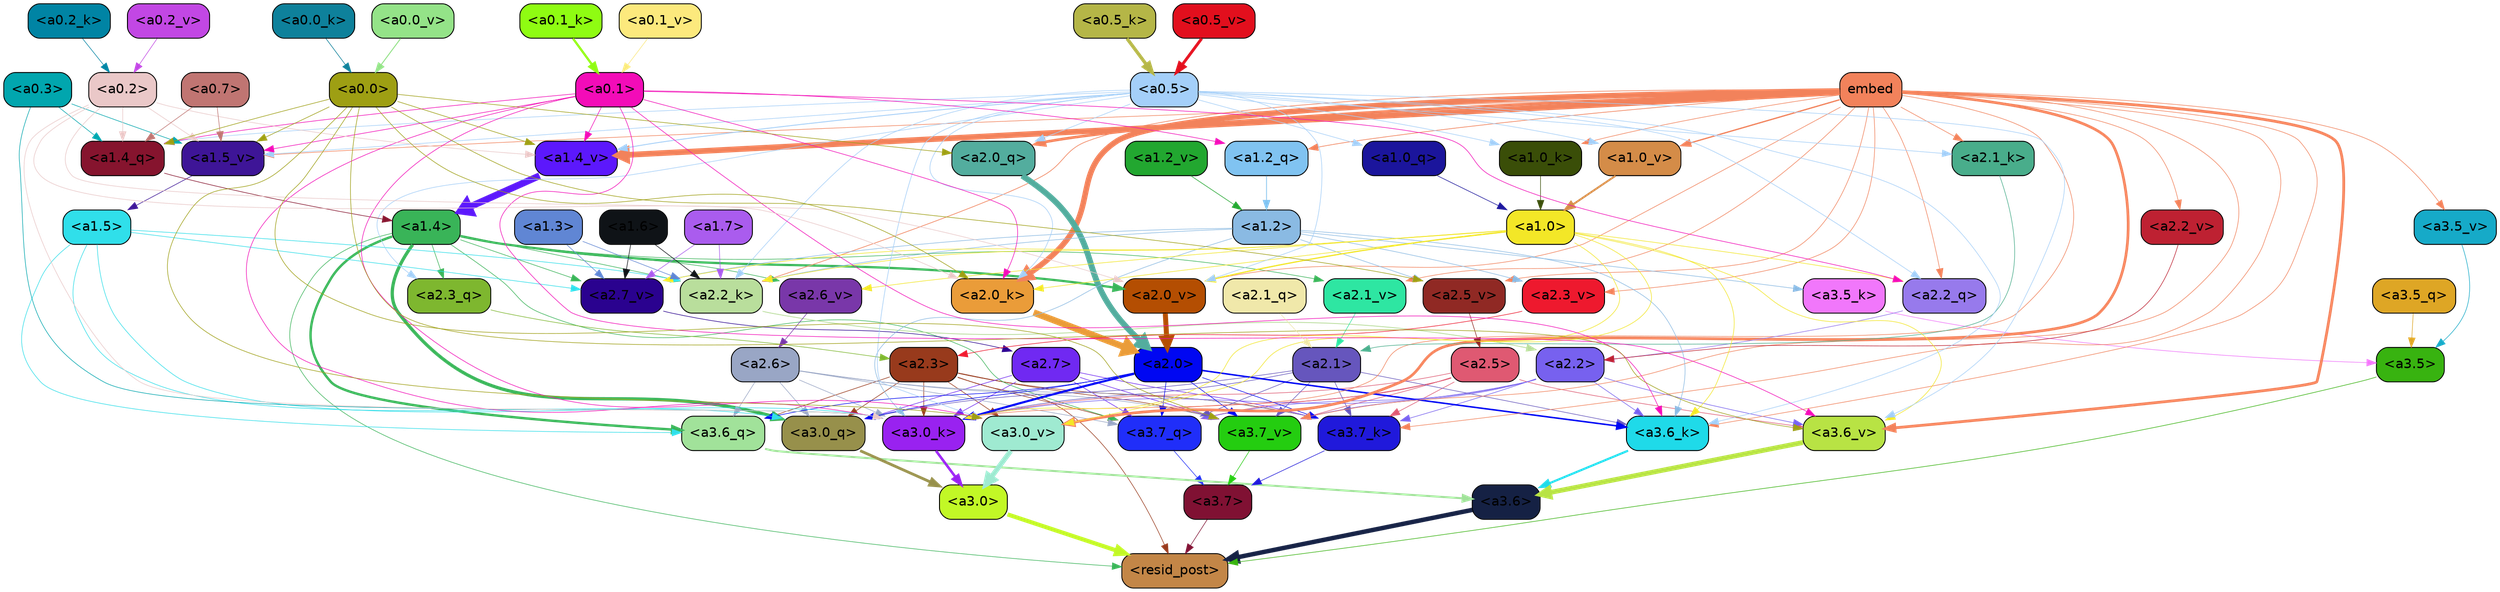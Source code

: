 strict digraph "" {
	graph [bgcolor=transparent,
		layout=dot,
		overlap=false,
		splines=true
	];
	"<a3.7>"	[color=black,
		fillcolor="#801133",
		fontname=Helvetica,
		shape=box,
		style="filled, rounded"];
	"<resid_post>"	[color=black,
		fillcolor="#c38647",
		fontname=Helvetica,
		shape=box,
		style="filled, rounded"];
	"<a3.7>" -> "<resid_post>"	[color="#801133",
		penwidth=0.6];
	"<a3.6>"	[color=black,
		fillcolor="#152144",
		fontname=Helvetica,
		shape=box,
		style="filled, rounded"];
	"<a3.6>" -> "<resid_post>"	[color="#152144",
		penwidth=4.648244500160217];
	"<a3.5>"	[color=black,
		fillcolor="#38b310",
		fontname=Helvetica,
		shape=box,
		style="filled, rounded"];
	"<a3.5>" -> "<resid_post>"	[color="#38b310",
		penwidth=0.6];
	"<a3.0>"	[color=black,
		fillcolor="#c2f826",
		fontname=Helvetica,
		shape=box,
		style="filled, rounded"];
	"<a3.0>" -> "<resid_post>"	[color="#c2f826",
		penwidth=4.3288813829422];
	"<a2.3>"	[color=black,
		fillcolor="#983a1c",
		fontname=Helvetica,
		shape=box,
		style="filled, rounded"];
	"<a2.3>" -> "<resid_post>"	[color="#983a1c",
		penwidth=0.6];
	"<a3.7_q>"	[color=black,
		fillcolor="#202ef9",
		fontname=Helvetica,
		shape=box,
		style="filled, rounded"];
	"<a2.3>" -> "<a3.7_q>"	[color="#983a1c",
		penwidth=0.6];
	"<a3.6_q>"	[color=black,
		fillcolor="#a1e29a",
		fontname=Helvetica,
		shape=box,
		style="filled, rounded"];
	"<a2.3>" -> "<a3.6_q>"	[color="#983a1c",
		penwidth=0.6];
	"<a3.0_q>"	[color=black,
		fillcolor="#97904b",
		fontname=Helvetica,
		shape=box,
		style="filled, rounded"];
	"<a2.3>" -> "<a3.0_q>"	[color="#983a1c",
		penwidth=0.6];
	"<a3.7_k>"	[color=black,
		fillcolor="#2019db",
		fontname=Helvetica,
		shape=box,
		style="filled, rounded"];
	"<a2.3>" -> "<a3.7_k>"	[color="#983a1c",
		penwidth=0.6];
	"<a3.0_k>"	[color=black,
		fillcolor="#9922f0",
		fontname=Helvetica,
		shape=box,
		style="filled, rounded"];
	"<a2.3>" -> "<a3.0_k>"	[color="#983a1c",
		penwidth=0.6];
	"<a3.7_v>"	[color=black,
		fillcolor="#24cd10",
		fontname=Helvetica,
		shape=box,
		style="filled, rounded"];
	"<a2.3>" -> "<a3.7_v>"	[color="#983a1c",
		penwidth=0.6];
	"<a3.0_v>"	[color=black,
		fillcolor="#9fead1",
		fontname=Helvetica,
		shape=box,
		style="filled, rounded"];
	"<a2.3>" -> "<a3.0_v>"	[color="#983a1c",
		penwidth=0.6];
	"<a1.4>"	[color=black,
		fillcolor="#39b458",
		fontname=Helvetica,
		shape=box,
		style="filled, rounded"];
	"<a1.4>" -> "<resid_post>"	[color="#39b458",
		penwidth=0.6];
	"<a1.4>" -> "<a3.7_q>"	[color="#39b458",
		penwidth=0.6];
	"<a1.4>" -> "<a3.6_q>"	[color="#39b458",
		penwidth=2.5397292599081993];
	"<a1.4>" -> "<a3.0_q>"	[color="#39b458",
		penwidth=3.3985572457313538];
	"<a2.3_q>"	[color=black,
		fillcolor="#7eb72f",
		fontname=Helvetica,
		shape=box,
		style="filled, rounded"];
	"<a1.4>" -> "<a2.3_q>"	[color="#39b458",
		penwidth=0.6];
	"<a2.2_k>"	[color=black,
		fillcolor="#b9de9c",
		fontname=Helvetica,
		shape=box,
		style="filled, rounded"];
	"<a1.4>" -> "<a2.2_k>"	[color="#39b458",
		penwidth=0.6];
	"<a2.7_v>"	[color=black,
		fillcolor="#2a028f",
		fontname=Helvetica,
		shape=box,
		style="filled, rounded"];
	"<a1.4>" -> "<a2.7_v>"	[color="#39b458",
		penwidth=0.6];
	"<a2.6_v>"	[color=black,
		fillcolor="#7937a9",
		fontname=Helvetica,
		shape=box,
		style="filled, rounded"];
	"<a1.4>" -> "<a2.6_v>"	[color="#39b458",
		penwidth=0.6];
	"<a2.1_v>"	[color=black,
		fillcolor="#2ee6a2",
		fontname=Helvetica,
		shape=box,
		style="filled, rounded"];
	"<a1.4>" -> "<a2.1_v>"	[color="#39b458",
		penwidth=0.6];
	"<a2.0_v>"	[color=black,
		fillcolor="#b44e02",
		fontname=Helvetica,
		shape=box,
		style="filled, rounded"];
	"<a1.4>" -> "<a2.0_v>"	[color="#39b458",
		penwidth=2.3308929204940796];
	"<a3.7_q>" -> "<a3.7>"	[color="#202ef9",
		penwidth=0.6];
	"<a3.6_q>" -> "<a3.6>"	[color="#a1e29a",
		penwidth=2.03758105635643];
	"<a3.5_q>"	[color=black,
		fillcolor="#dea625",
		fontname=Helvetica,
		shape=box,
		style="filled, rounded"];
	"<a3.5_q>" -> "<a3.5>"	[color="#dea625",
		penwidth=0.6];
	"<a3.0_q>" -> "<a3.0>"	[color="#97904b",
		penwidth=2.8638100624084473];
	"<a3.7_k>" -> "<a3.7>"	[color="#2019db",
		penwidth=0.6];
	"<a3.6_k>"	[color=black,
		fillcolor="#1fdae9",
		fontname=Helvetica,
		shape=box,
		style="filled, rounded"];
	"<a3.6_k>" -> "<a3.6>"	[color="#1fdae9",
		penwidth=2.174198240041733];
	"<a3.5_k>"	[color=black,
		fillcolor="#f177fb",
		fontname=Helvetica,
		shape=box,
		style="filled, rounded"];
	"<a3.5_k>" -> "<a3.5>"	[color="#f177fb",
		penwidth=0.6];
	"<a3.0_k>" -> "<a3.0>"	[color="#9922f0",
		penwidth=2.6274144649505615];
	"<a3.7_v>" -> "<a3.7>"	[color="#24cd10",
		penwidth=0.6];
	"<a3.6_v>"	[color=black,
		fillcolor="#b8e344",
		fontname=Helvetica,
		shape=box,
		style="filled, rounded"];
	"<a3.6_v>" -> "<a3.6>"	[color="#b8e344",
		penwidth=5.002329230308533];
	"<a3.5_v>"	[color=black,
		fillcolor="#16aac8",
		fontname=Helvetica,
		shape=box,
		style="filled, rounded"];
	"<a3.5_v>" -> "<a3.5>"	[color="#16aac8",
		penwidth=0.6];
	"<a3.0_v>" -> "<a3.0>"	[color="#9fead1",
		penwidth=5.188832879066467];
	"<a2.7>"	[color=black,
		fillcolor="#7029f2",
		fontname=Helvetica,
		shape=box,
		style="filled, rounded"];
	"<a2.7>" -> "<a3.7_q>"	[color="#7029f2",
		penwidth=0.6];
	"<a2.7>" -> "<a3.0_q>"	[color="#7029f2",
		penwidth=0.6];
	"<a2.7>" -> "<a3.7_k>"	[color="#7029f2",
		penwidth=0.6];
	"<a2.7>" -> "<a3.0_k>"	[color="#7029f2",
		penwidth=0.6];
	"<a2.7>" -> "<a3.7_v>"	[color="#7029f2",
		penwidth=0.6];
	"<a2.6>"	[color=black,
		fillcolor="#99a6c5",
		fontname=Helvetica,
		shape=box,
		style="filled, rounded"];
	"<a2.6>" -> "<a3.7_q>"	[color="#99a6c5",
		penwidth=0.6];
	"<a2.6>" -> "<a3.6_q>"	[color="#99a6c5",
		penwidth=0.6];
	"<a2.6>" -> "<a3.0_q>"	[color="#99a6c5",
		penwidth=0.6];
	"<a2.6>" -> "<a3.7_k>"	[color="#99a6c5",
		penwidth=0.6];
	"<a2.6>" -> "<a3.0_k>"	[color="#99a6c5",
		penwidth=0.6];
	"<a2.6>" -> "<a3.7_v>"	[color="#99a6c5",
		penwidth=0.6];
	"<a2.5>"	[color=black,
		fillcolor="#df5972",
		fontname=Helvetica,
		shape=box,
		style="filled, rounded"];
	"<a2.5>" -> "<a3.7_q>"	[color="#df5972",
		penwidth=0.6];
	"<a2.5>" -> "<a3.7_k>"	[color="#df5972",
		penwidth=0.6];
	"<a2.5>" -> "<a3.0_k>"	[color="#df5972",
		penwidth=0.6];
	"<a2.5>" -> "<a3.7_v>"	[color="#df5972",
		penwidth=0.6];
	"<a2.5>" -> "<a3.6_v>"	[color="#df5972",
		penwidth=0.6];
	"<a2.5>" -> "<a3.0_v>"	[color="#df5972",
		penwidth=0.6];
	"<a2.2>"	[color=black,
		fillcolor="#7761ef",
		fontname=Helvetica,
		shape=box,
		style="filled, rounded"];
	"<a2.2>" -> "<a3.7_q>"	[color="#7761ef",
		penwidth=0.6];
	"<a2.2>" -> "<a3.7_k>"	[color="#7761ef",
		penwidth=0.6];
	"<a2.2>" -> "<a3.6_k>"	[color="#7761ef",
		penwidth=0.6];
	"<a2.2>" -> "<a3.0_k>"	[color="#7761ef",
		penwidth=0.6];
	"<a2.2>" -> "<a3.7_v>"	[color="#7761ef",
		penwidth=0.6];
	"<a2.2>" -> "<a3.6_v>"	[color="#7761ef",
		penwidth=0.6];
	"<a2.1>"	[color=black,
		fillcolor="#6656bd",
		fontname=Helvetica,
		shape=box,
		style="filled, rounded"];
	"<a2.1>" -> "<a3.7_q>"	[color="#6656bd",
		penwidth=0.6];
	"<a2.1>" -> "<a3.0_q>"	[color="#6656bd",
		penwidth=0.6];
	"<a2.1>" -> "<a3.7_k>"	[color="#6656bd",
		penwidth=0.6];
	"<a2.1>" -> "<a3.6_k>"	[color="#6656bd",
		penwidth=0.6];
	"<a2.1>" -> "<a3.0_k>"	[color="#6656bd",
		penwidth=0.6];
	"<a2.1>" -> "<a3.7_v>"	[color="#6656bd",
		penwidth=0.6];
	"<a2.0>"	[color=black,
		fillcolor="#0007f2",
		fontname=Helvetica,
		shape=box,
		style="filled, rounded"];
	"<a2.0>" -> "<a3.7_q>"	[color="#0007f2",
		penwidth=0.6];
	"<a2.0>" -> "<a3.6_q>"	[color="#0007f2",
		penwidth=0.6];
	"<a2.0>" -> "<a3.0_q>"	[color="#0007f2",
		penwidth=0.6];
	"<a2.0>" -> "<a3.7_k>"	[color="#0007f2",
		penwidth=0.6];
	"<a2.0>" -> "<a3.6_k>"	[color="#0007f2",
		penwidth=1.5717863738536835];
	"<a2.0>" -> "<a3.0_k>"	[color="#0007f2",
		penwidth=2.205150544643402];
	"<a2.0>" -> "<a3.7_v>"	[color="#0007f2",
		penwidth=0.6];
	"<a1.5>"	[color=black,
		fillcolor="#30dfea",
		fontname=Helvetica,
		shape=box,
		style="filled, rounded"];
	"<a1.5>" -> "<a3.6_q>"	[color="#30dfea",
		penwidth=0.6];
	"<a1.5>" -> "<a3.0_q>"	[color="#30dfea",
		penwidth=0.6];
	"<a1.5>" -> "<a3.0_k>"	[color="#30dfea",
		penwidth=0.6];
	"<a1.5>" -> "<a2.2_k>"	[color="#30dfea",
		penwidth=0.6];
	"<a1.5>" -> "<a2.7_v>"	[color="#30dfea",
		penwidth=0.6];
	embed	[color=black,
		fillcolor="#f2825b",
		fontname=Helvetica,
		shape=box,
		style="filled, rounded"];
	embed -> "<a3.7_k>"	[color="#f2825b",
		penwidth=0.6];
	embed -> "<a3.6_k>"	[color="#f2825b",
		penwidth=0.6];
	embed -> "<a3.0_k>"	[color="#f2825b",
		penwidth=0.6];
	embed -> "<a3.7_v>"	[color="#f2825b",
		penwidth=0.6];
	embed -> "<a3.6_v>"	[color="#f2825b",
		penwidth=2.882729172706604];
	embed -> "<a3.5_v>"	[color="#f2825b",
		penwidth=0.6];
	embed -> "<a3.0_v>"	[color="#f2825b",
		penwidth=2.812090039253235];
	"<a2.2_q>"	[color=black,
		fillcolor="#977aec",
		fontname=Helvetica,
		shape=box,
		style="filled, rounded"];
	embed -> "<a2.2_q>"	[color="#f2825b",
		penwidth=0.6];
	"<a2.0_q>"	[color=black,
		fillcolor="#53ad9e",
		fontname=Helvetica,
		shape=box,
		style="filled, rounded"];
	embed -> "<a2.0_q>"	[color="#f2825b",
		penwidth=2.773140072822571];
	embed -> "<a2.2_k>"	[color="#f2825b",
		penwidth=0.6694881916046143];
	"<a2.1_k>"	[color=black,
		fillcolor="#49ad8b",
		fontname=Helvetica,
		shape=box,
		style="filled, rounded"];
	embed -> "<a2.1_k>"	[color="#f2825b",
		penwidth=0.6];
	"<a2.0_k>"	[color=black,
		fillcolor="#ea9c39",
		fontname=Helvetica,
		shape=box,
		style="filled, rounded"];
	embed -> "<a2.0_k>"	[color="#f2825b",
		penwidth=5.809704422950745];
	"<a2.5_v>"	[color=black,
		fillcolor="#902924",
		fontname=Helvetica,
		shape=box,
		style="filled, rounded"];
	embed -> "<a2.5_v>"	[color="#f2825b",
		penwidth=0.6];
	"<a2.3_v>"	[color=black,
		fillcolor="#ee192e",
		fontname=Helvetica,
		shape=box,
		style="filled, rounded"];
	embed -> "<a2.3_v>"	[color="#f2825b",
		penwidth=0.6];
	"<a2.2_v>"	[color=black,
		fillcolor="#be2132",
		fontname=Helvetica,
		shape=box,
		style="filled, rounded"];
	embed -> "<a2.2_v>"	[color="#f2825b",
		penwidth=0.6];
	embed -> "<a2.1_v>"	[color="#f2825b",
		penwidth=0.6];
	embed -> "<a2.0_v>"	[color="#f2825b",
		penwidth=0.6];
	"<a1.2_q>"	[color=black,
		fillcolor="#80c3f1",
		fontname=Helvetica,
		shape=box,
		style="filled, rounded"];
	embed -> "<a1.2_q>"	[color="#f2825b",
		penwidth=0.6789929866790771];
	"<a1.0_k>"	[color=black,
		fillcolor="#3a4e08",
		fontname=Helvetica,
		shape=box,
		style="filled, rounded"];
	embed -> "<a1.0_k>"	[color="#f2825b",
		penwidth=0.6];
	"<a1.5_v>"	[color=black,
		fillcolor="#3e1597",
		fontname=Helvetica,
		shape=box,
		style="filled, rounded"];
	embed -> "<a1.5_v>"	[color="#f2825b",
		penwidth=0.6];
	"<a1.4_v>"	[color=black,
		fillcolor="#5c18fc",
		fontname=Helvetica,
		shape=box,
		style="filled, rounded"];
	embed -> "<a1.4_v>"	[color="#f2825b",
		penwidth=5.930049657821655];
	"<a1.0_v>"	[color=black,
		fillcolor="#d48c48",
		fontname=Helvetica,
		shape=box,
		style="filled, rounded"];
	embed -> "<a1.0_v>"	[color="#f2825b",
		penwidth=1.3246397972106934];
	"<a1.2>"	[color=black,
		fillcolor="#8abae3",
		fontname=Helvetica,
		shape=box,
		style="filled, rounded"];
	"<a1.2>" -> "<a3.6_k>"	[color="#8abae3",
		penwidth=0.6];
	"<a1.2>" -> "<a3.5_k>"	[color="#8abae3",
		penwidth=0.6];
	"<a1.2>" -> "<a3.0_k>"	[color="#8abae3",
		penwidth=0.6];
	"<a1.2>" -> "<a2.2_k>"	[color="#8abae3",
		penwidth=0.6];
	"<a1.2>" -> "<a2.7_v>"	[color="#8abae3",
		penwidth=0.6];
	"<a1.2>" -> "<a2.5_v>"	[color="#8abae3",
		penwidth=0.6];
	"<a1.2>" -> "<a2.3_v>"	[color="#8abae3",
		penwidth=0.6];
	"<a1.0>"	[color=black,
		fillcolor="#f3e727",
		fontname=Helvetica,
		shape=box,
		style="filled, rounded"];
	"<a1.0>" -> "<a3.6_k>"	[color="#f3e727",
		penwidth=0.6];
	"<a1.0>" -> "<a3.0_k>"	[color="#f3e727",
		penwidth=0.6];
	"<a1.0>" -> "<a3.6_v>"	[color="#f3e727",
		penwidth=0.6];
	"<a1.0>" -> "<a3.0_v>"	[color="#f3e727",
		penwidth=0.6];
	"<a1.0>" -> "<a2.2_q>"	[color="#f3e727",
		penwidth=0.6];
	"<a1.0>" -> "<a2.2_k>"	[color="#f3e727",
		penwidth=0.6];
	"<a1.0>" -> "<a2.0_k>"	[color="#f3e727",
		penwidth=0.6];
	"<a1.0>" -> "<a2.7_v>"	[color="#f3e727",
		penwidth=0.6];
	"<a1.0>" -> "<a2.6_v>"	[color="#f3e727",
		penwidth=0.6];
	"<a1.0>" -> "<a2.0_v>"	[color="#f3e727",
		penwidth=1.2632839679718018];
	"<a0.5>"	[color=black,
		fillcolor="#a4cff9",
		fontname=Helvetica,
		shape=box,
		style="filled, rounded"];
	"<a0.5>" -> "<a3.6_k>"	[color="#a4cff9",
		penwidth=0.6];
	"<a0.5>" -> "<a3.6_v>"	[color="#a4cff9",
		penwidth=0.6];
	"<a0.5>" -> "<a3.0_v>"	[color="#a4cff9",
		penwidth=0.6281400918960571];
	"<a0.5>" -> "<a2.3_q>"	[color="#a4cff9",
		penwidth=0.6];
	"<a0.5>" -> "<a2.2_q>"	[color="#a4cff9",
		penwidth=0.6];
	"<a0.5>" -> "<a2.0_q>"	[color="#a4cff9",
		penwidth=0.6];
	"<a0.5>" -> "<a2.2_k>"	[color="#a4cff9",
		penwidth=0.6];
	"<a0.5>" -> "<a2.1_k>"	[color="#a4cff9",
		penwidth=0.6];
	"<a0.5>" -> "<a2.0_k>"	[color="#a4cff9",
		penwidth=0.6196913719177246];
	"<a0.5>" -> "<a2.0_v>"	[color="#a4cff9",
		penwidth=0.6];
	"<a1.4_q>"	[color=black,
		fillcolor="#86142e",
		fontname=Helvetica,
		shape=box,
		style="filled, rounded"];
	"<a0.5>" -> "<a1.4_q>"	[color="#a4cff9",
		penwidth=0.6];
	"<a1.0_q>"	[color=black,
		fillcolor="#1b159c",
		fontname=Helvetica,
		shape=box,
		style="filled, rounded"];
	"<a0.5>" -> "<a1.0_q>"	[color="#a4cff9",
		penwidth=0.6];
	"<a0.5>" -> "<a1.0_k>"	[color="#a4cff9",
		penwidth=0.6];
	"<a0.5>" -> "<a1.5_v>"	[color="#a4cff9",
		penwidth=0.6];
	"<a0.5>" -> "<a1.4_v>"	[color="#a4cff9",
		penwidth=0.9038386344909668];
	"<a0.5>" -> "<a1.0_v>"	[color="#a4cff9",
		penwidth=0.6];
	"<a0.1>"	[color=black,
		fillcolor="#f30cb8",
		fontname=Helvetica,
		shape=box,
		style="filled, rounded"];
	"<a0.1>" -> "<a3.6_k>"	[color="#f30cb8",
		penwidth=0.6];
	"<a0.1>" -> "<a3.0_k>"	[color="#f30cb8",
		penwidth=0.6];
	"<a0.1>" -> "<a3.6_v>"	[color="#f30cb8",
		penwidth=0.6];
	"<a0.1>" -> "<a3.0_v>"	[color="#f30cb8",
		penwidth=0.6];
	"<a0.1>" -> "<a2.2_q>"	[color="#f30cb8",
		penwidth=0.6];
	"<a0.1>" -> "<a2.0_k>"	[color="#f30cb8",
		penwidth=0.6];
	"<a0.1>" -> "<a1.4_q>"	[color="#f30cb8",
		penwidth=0.6];
	"<a0.1>" -> "<a1.2_q>"	[color="#f30cb8",
		penwidth=0.6];
	"<a0.1>" -> "<a1.5_v>"	[color="#f30cb8",
		penwidth=0.6];
	"<a0.1>" -> "<a1.4_v>"	[color="#f30cb8",
		penwidth=0.6];
	"<a0.3>"	[color=black,
		fillcolor="#01a6ae",
		fontname=Helvetica,
		shape=box,
		style="filled, rounded"];
	"<a0.3>" -> "<a3.0_k>"	[color="#01a6ae",
		penwidth=0.6];
	"<a0.3>" -> "<a1.4_q>"	[color="#01a6ae",
		penwidth=0.6];
	"<a0.3>" -> "<a1.5_v>"	[color="#01a6ae",
		penwidth=0.6];
	"<a0.2>"	[color=black,
		fillcolor="#eac8c8",
		fontname=Helvetica,
		shape=box,
		style="filled, rounded"];
	"<a0.2>" -> "<a3.0_k>"	[color="#eac8c8",
		penwidth=0.6];
	"<a0.2>" -> "<a2.0_k>"	[color="#eac8c8",
		penwidth=0.6];
	"<a0.2>" -> "<a2.0_v>"	[color="#eac8c8",
		penwidth=0.6];
	"<a0.2>" -> "<a1.4_q>"	[color="#eac8c8",
		penwidth=0.6];
	"<a0.2>" -> "<a1.5_v>"	[color="#eac8c8",
		penwidth=0.6];
	"<a0.2>" -> "<a1.4_v>"	[color="#eac8c8",
		penwidth=0.6];
	"<a0.0>"	[color=black,
		fillcolor="#9e9f13",
		fontname=Helvetica,
		shape=box,
		style="filled, rounded"];
	"<a0.0>" -> "<a3.7_v>"	[color="#9e9f13",
		penwidth=0.6];
	"<a0.0>" -> "<a3.6_v>"	[color="#9e9f13",
		penwidth=0.6];
	"<a0.0>" -> "<a3.0_v>"	[color="#9e9f13",
		penwidth=0.6];
	"<a0.0>" -> "<a2.0_q>"	[color="#9e9f13",
		penwidth=0.6];
	"<a0.0>" -> "<a2.0_k>"	[color="#9e9f13",
		penwidth=0.6];
	"<a0.0>" -> "<a2.5_v>"	[color="#9e9f13",
		penwidth=0.6];
	"<a0.0>" -> "<a1.4_q>"	[color="#9e9f13",
		penwidth=0.6];
	"<a0.0>" -> "<a1.5_v>"	[color="#9e9f13",
		penwidth=0.6];
	"<a0.0>" -> "<a1.4_v>"	[color="#9e9f13",
		penwidth=0.6];
	"<a2.3_q>" -> "<a2.3>"	[color="#7eb72f",
		penwidth=0.6];
	"<a2.2_q>" -> "<a2.2>"	[color="#977aec",
		penwidth=0.6299107074737549];
	"<a2.1_q>"	[color=black,
		fillcolor="#f0e8aa",
		fontname=Helvetica,
		shape=box,
		style="filled, rounded"];
	"<a2.1_q>" -> "<a2.1>"	[color="#f0e8aa",
		penwidth=0.6];
	"<a2.0_q>" -> "<a2.0>"	[color="#53ad9e",
		penwidth=6.081655263900757];
	"<a2.2_k>" -> "<a2.2>"	[color="#b9de9c",
		penwidth=0.8337457180023193];
	"<a2.1_k>" -> "<a2.1>"	[color="#49ad8b",
		penwidth=0.6];
	"<a2.0_k>" -> "<a2.0>"	[color="#ea9c39",
		penwidth=6.795950889587402];
	"<a2.7_v>" -> "<a2.7>"	[color="#2a028f",
		penwidth=0.6];
	"<a2.6_v>" -> "<a2.6>"	[color="#7937a9",
		penwidth=0.6];
	"<a2.5_v>" -> "<a2.5>"	[color="#902924",
		penwidth=0.6];
	"<a2.3_v>" -> "<a2.3>"	[color="#ee192e",
		penwidth=0.6];
	"<a2.2_v>" -> "<a2.2>"	[color="#be2132",
		penwidth=0.6];
	"<a2.1_v>" -> "<a2.1>"	[color="#2ee6a2",
		penwidth=0.6];
	"<a2.0_v>" -> "<a2.0>"	[color="#b44e02",
		penwidth=5.211444020271301];
	"<a1.7>"	[color=black,
		fillcolor="#aa5cee",
		fontname=Helvetica,
		shape=box,
		style="filled, rounded"];
	"<a1.7>" -> "<a2.2_k>"	[color="#aa5cee",
		penwidth=0.6];
	"<a1.7>" -> "<a2.7_v>"	[color="#aa5cee",
		penwidth=0.6];
	"<a1.6>"	[color=black,
		fillcolor="#0f1317",
		fontname=Helvetica,
		shape=box,
		style="filled, rounded"];
	"<a1.6>" -> "<a2.2_k>"	[color="#0f1317",
		penwidth=0.6];
	"<a1.6>" -> "<a2.7_v>"	[color="#0f1317",
		penwidth=0.6];
	"<a1.3>"	[color=black,
		fillcolor="#6086d4",
		fontname=Helvetica,
		shape=box,
		style="filled, rounded"];
	"<a1.3>" -> "<a2.2_k>"	[color="#6086d4",
		penwidth=0.6];
	"<a1.3>" -> "<a2.7_v>"	[color="#6086d4",
		penwidth=0.6];
	"<a1.4_q>" -> "<a1.4>"	[color="#86142e",
		penwidth=0.6];
	"<a1.2_q>" -> "<a1.2>"	[color="#80c3f1",
		penwidth=0.7635738849639893];
	"<a1.0_q>" -> "<a1.0>"	[color="#1b159c",
		penwidth=0.6];
	"<a1.0_k>" -> "<a1.0>"	[color="#3a4e08",
		penwidth=0.6];
	"<a1.5_v>" -> "<a1.5>"	[color="#3e1597",
		penwidth=0.6];
	"<a1.4_v>" -> "<a1.4>"	[color="#5c18fc",
		penwidth=7.066803693771362];
	"<a1.2_v>"	[color=black,
		fillcolor="#22a730",
		fontname=Helvetica,
		shape=box,
		style="filled, rounded"];
	"<a1.2_v>" -> "<a1.2>"	[color="#22a730",
		penwidth=0.6];
	"<a1.0_v>" -> "<a1.0>"	[color="#d48c48",
		penwidth=1.970656156539917];
	"<a0.7>"	[color=black,
		fillcolor="#c07572",
		fontname=Helvetica,
		shape=box,
		style="filled, rounded"];
	"<a0.7>" -> "<a1.4_q>"	[color="#c07572",
		penwidth=0.6];
	"<a0.7>" -> "<a1.5_v>"	[color="#c07572",
		penwidth=0.6];
	"<a0.5_k>"	[color=black,
		fillcolor="#b5b647",
		fontname=Helvetica,
		shape=box,
		style="filled, rounded"];
	"<a0.5_k>" -> "<a0.5>"	[color="#b5b647",
		penwidth=3.475644141435623];
	"<a0.2_k>"	[color=black,
		fillcolor="#0084a4",
		fontname=Helvetica,
		shape=box,
		style="filled, rounded"];
	"<a0.2_k>" -> "<a0.2>"	[color="#0084a4",
		penwidth=0.6];
	"<a0.1_k>"	[color=black,
		fillcolor="#8ffc12",
		fontname=Helvetica,
		shape=box,
		style="filled, rounded"];
	"<a0.1_k>" -> "<a0.1>"	[color="#8ffc12",
		penwidth=2.3508740663528442];
	"<a0.0_k>"	[color=black,
		fillcolor="#0e819b",
		fontname=Helvetica,
		shape=box,
		style="filled, rounded"];
	"<a0.0_k>" -> "<a0.0>"	[color="#0e819b",
		penwidth=0.6416475772857666];
	"<a0.5_v>"	[color=black,
		fillcolor="#e20f1d",
		fontname=Helvetica,
		shape=box,
		style="filled, rounded"];
	"<a0.5_v>" -> "<a0.5>"	[color="#e20f1d",
		penwidth=3.019147038459778];
	"<a0.2_v>"	[color=black,
		fillcolor="#c247e4",
		fontname=Helvetica,
		shape=box,
		style="filled, rounded"];
	"<a0.2_v>" -> "<a0.2>"	[color="#c247e4",
		penwidth=0.6];
	"<a0.1_v>"	[color=black,
		fillcolor="#fce97d",
		fontname=Helvetica,
		shape=box,
		style="filled, rounded"];
	"<a0.1_v>" -> "<a0.1>"	[color="#fce97d",
		penwidth=0.6];
	"<a0.0_v>"	[color=black,
		fillcolor="#94e388",
		fontname=Helvetica,
		shape=box,
		style="filled, rounded"];
	"<a0.0_v>" -> "<a0.0>"	[color="#94e388",
		penwidth=1.0116496086120605];
}
